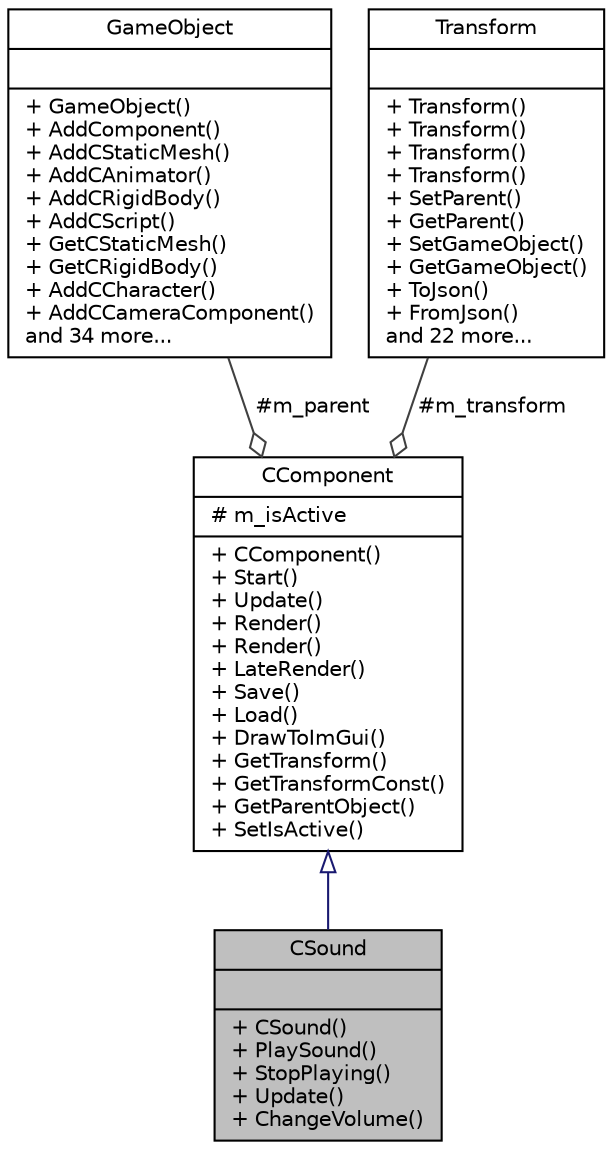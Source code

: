 digraph "CSound"
{
 // LATEX_PDF_SIZE
  edge [fontname="Helvetica",fontsize="10",labelfontname="Helvetica",labelfontsize="10"];
  node [fontname="Helvetica",fontsize="10",shape=record];
  Node2 [label="{CSound\n||+ CSound()\l+ PlaySound()\l+ StopPlaying()\l+ Update()\l+ ChangeVolume()\l}",height=0.2,width=0.4,color="black", fillcolor="grey75", style="filled", fontcolor="black",tooltip="Sound Component Class."];
  Node3 -> Node2 [dir="back",color="midnightblue",fontsize="10",style="solid",arrowtail="onormal",fontname="Helvetica"];
  Node3 [label="{CComponent\n|# m_isActive\l|+ CComponent()\l+ Start()\l+ Update()\l+ Render()\l+ Render()\l+ LateRender()\l+ Save()\l+ Load()\l+ DrawToImGui()\l+ GetTransform()\l+ GetTransformConst()\l+ GetParentObject()\l+ SetIsActive()\l}",height=0.2,width=0.4,color="black", fillcolor="white", style="filled",URL="$class_c_component.html",tooltip="A component of a game object with its own assets and/or behaviour."];
  Node4 -> Node3 [color="grey25",fontsize="10",style="solid",label=" #m_parent" ,arrowhead="odiamond",fontname="Helvetica"];
  Node4 [label="{GameObject\n||+ GameObject()\l+ AddComponent()\l+ AddCStaticMesh()\l+ AddCAnimator()\l+ AddCRigidBody()\l+ AddCScript()\l+ GetCStaticMesh()\l+ GetCRigidBody()\l+ AddCCharacter()\l+ AddCCameraComponent()\land 34 more...\l}",height=0.2,width=0.4,color="black", fillcolor="white", style="filled",URL="$class_game_object.html",tooltip="An object as represented in the game world containing all information on the object itself and its co..."];
  Node5 -> Node3 [color="grey25",fontsize="10",style="solid",label=" #m_transform" ,arrowhead="odiamond",fontname="Helvetica"];
  Node5 [label="{Transform\n||+ Transform()\l+ Transform()\l+ Transform()\l+ Transform()\l+ SetParent()\l+ GetParent()\l+ SetGameObject()\l+ GetGameObject()\l+ ToJson()\l+ FromJson()\land 22 more...\l}",height=0.2,width=0.4,color="black", fillcolor="white", style="filled",URL="$class_transform.html",tooltip="Stores data about an object or componet's location in space."];
}
